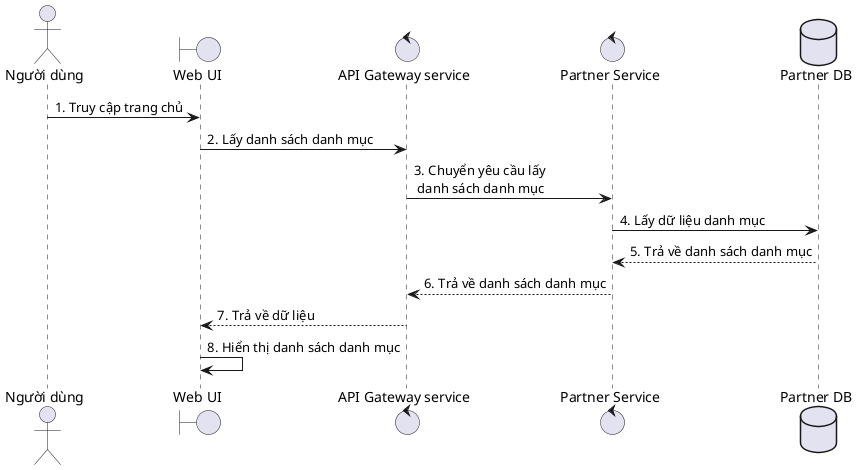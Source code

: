 @startuml Quản lý Đơn hàng giao

actor "Người dùng" as nd

boundary "Web UI" as UI
control "API Gateway service" as Gateway
control "Partner Service" as PartnerService
database "Partner DB" as partnerdb

nd -> UI: 1. Truy cập trang chủ
UI -> Gateway: 2. Lấy danh sách danh mục
Gateway -> PartnerService: 3. Chuyển yêu cầu lấy\n danh sách danh mục
PartnerService -> partnerdb: 4. Lấy dữ liệu danh mục
partnerdb --> PartnerService: 5. Trả về danh sách danh mục

PartnerService --> Gateway: 6. Trả về danh sách danh mục

Gateway --> UI: 7. Trả về dữ liệu
UI -> UI: 8. Hiển thị danh sách danh mục

@enduml